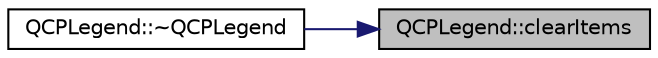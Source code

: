 digraph "QCPLegend::clearItems"
{
 // LATEX_PDF_SIZE
  edge [fontname="Helvetica",fontsize="10",labelfontname="Helvetica",labelfontsize="10"];
  node [fontname="Helvetica",fontsize="10",shape=record];
  rankdir="RL";
  Node1 [label="QCPLegend::clearItems",height=0.2,width=0.4,color="black", fillcolor="grey75", style="filled", fontcolor="black",tooltip=" "];
  Node1 -> Node2 [dir="back",color="midnightblue",fontsize="10",style="solid",fontname="Helvetica"];
  Node2 [label="QCPLegend::~QCPLegend",height=0.2,width=0.4,color="black", fillcolor="white", style="filled",URL="$classQCPLegend.html#a11391e486a959a42eeba4edf1bd8b46b",tooltip=" "];
}
